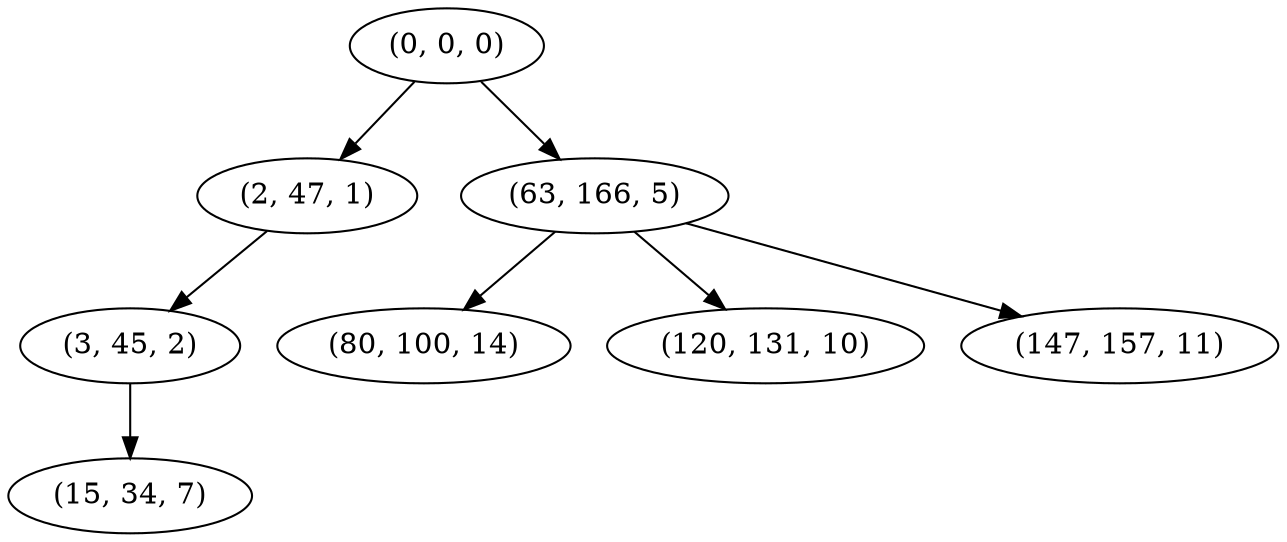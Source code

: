 digraph tree {
    "(0, 0, 0)";
    "(2, 47, 1)";
    "(3, 45, 2)";
    "(15, 34, 7)";
    "(63, 166, 5)";
    "(80, 100, 14)";
    "(120, 131, 10)";
    "(147, 157, 11)";
    "(0, 0, 0)" -> "(2, 47, 1)";
    "(0, 0, 0)" -> "(63, 166, 5)";
    "(2, 47, 1)" -> "(3, 45, 2)";
    "(3, 45, 2)" -> "(15, 34, 7)";
    "(63, 166, 5)" -> "(80, 100, 14)";
    "(63, 166, 5)" -> "(120, 131, 10)";
    "(63, 166, 5)" -> "(147, 157, 11)";
}
